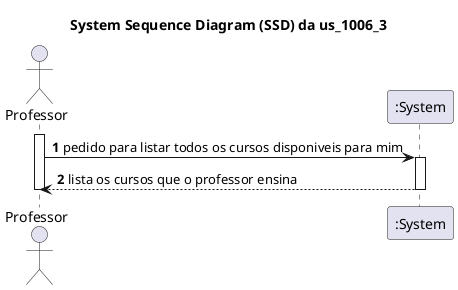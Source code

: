 @startuml
title System Sequence Diagram (SSD) da us_1006_3

autonumber

actor "Professor" as USER
participant ":System" as SYS

activate USER

    USER -> SYS : pedido para listar todos os cursos disponiveis para mim
    activate SYS

    SYS --> USER : lista os cursos que o professor ensina
    deactivate SYS

deactivate USER

@enduml